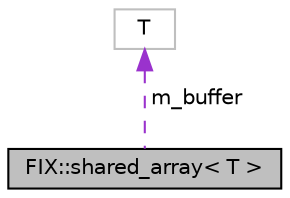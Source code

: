 digraph "FIX::shared_array&lt; T &gt;"
{
  edge [fontname="Helvetica",fontsize="10",labelfontname="Helvetica",labelfontsize="10"];
  node [fontname="Helvetica",fontsize="10",shape=record];
  Node2 [label="FIX::shared_array\< T \>",height=0.2,width=0.4,color="black", fillcolor="grey75", style="filled", fontcolor="black"];
  Node3 -> Node2 [dir="back",color="darkorchid3",fontsize="10",style="dashed",label=" m_buffer" ,fontname="Helvetica"];
  Node3 [label="T",height=0.2,width=0.4,color="grey75", fillcolor="white", style="filled"];
}
